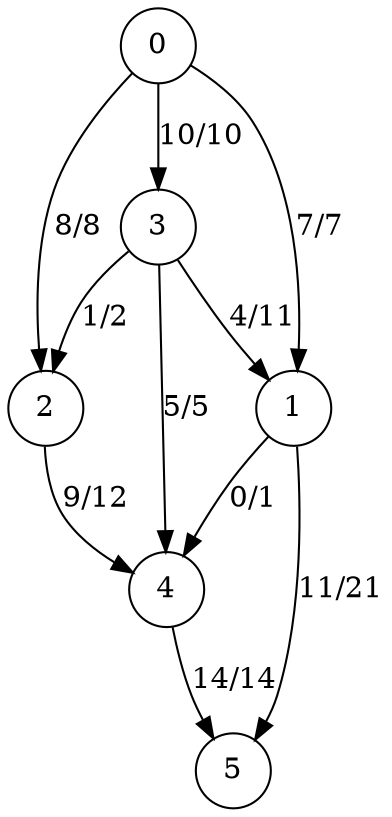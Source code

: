 digraph graphique1 {
	size="20"
	node [shape = circle];
	0 -> 2 [ label = "8/8" ];
	0 -> 3 [ label = "10/10" ];
	0 -> 1 [ label = "7/7" ];
	2 -> 4 [ label = "9/12" ];
	3 -> 4 [ label = "5/5" ];
	3 -> 2 [ label = "1/2" ];
	3 -> 1 [ label = "4/11" ];
	1 -> 4 [ label = "0/1" ];
	1 -> 5 [ label = "11/21" ];
	4 -> 5 [ label = "14/14" ];
}

